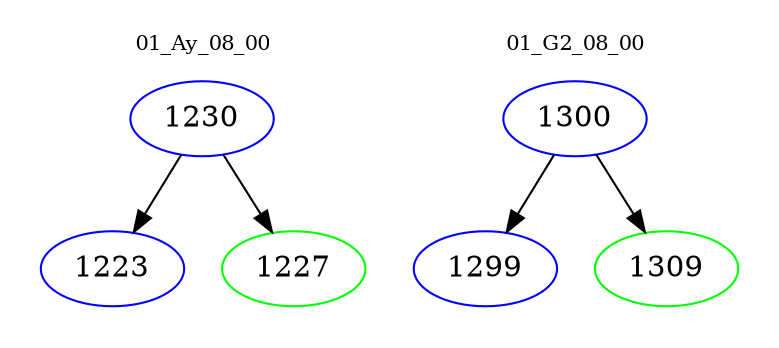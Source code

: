 digraph{
subgraph cluster_0 {
color = white
label = "01_Ay_08_00";
fontsize=10;
T0_1230 [label="1230", color="blue"]
T0_1230 -> T0_1223 [color="black"]
T0_1223 [label="1223", color="blue"]
T0_1230 -> T0_1227 [color="black"]
T0_1227 [label="1227", color="green"]
}
subgraph cluster_1 {
color = white
label = "01_G2_08_00";
fontsize=10;
T1_1300 [label="1300", color="blue"]
T1_1300 -> T1_1299 [color="black"]
T1_1299 [label="1299", color="blue"]
T1_1300 -> T1_1309 [color="black"]
T1_1309 [label="1309", color="green"]
}
}
